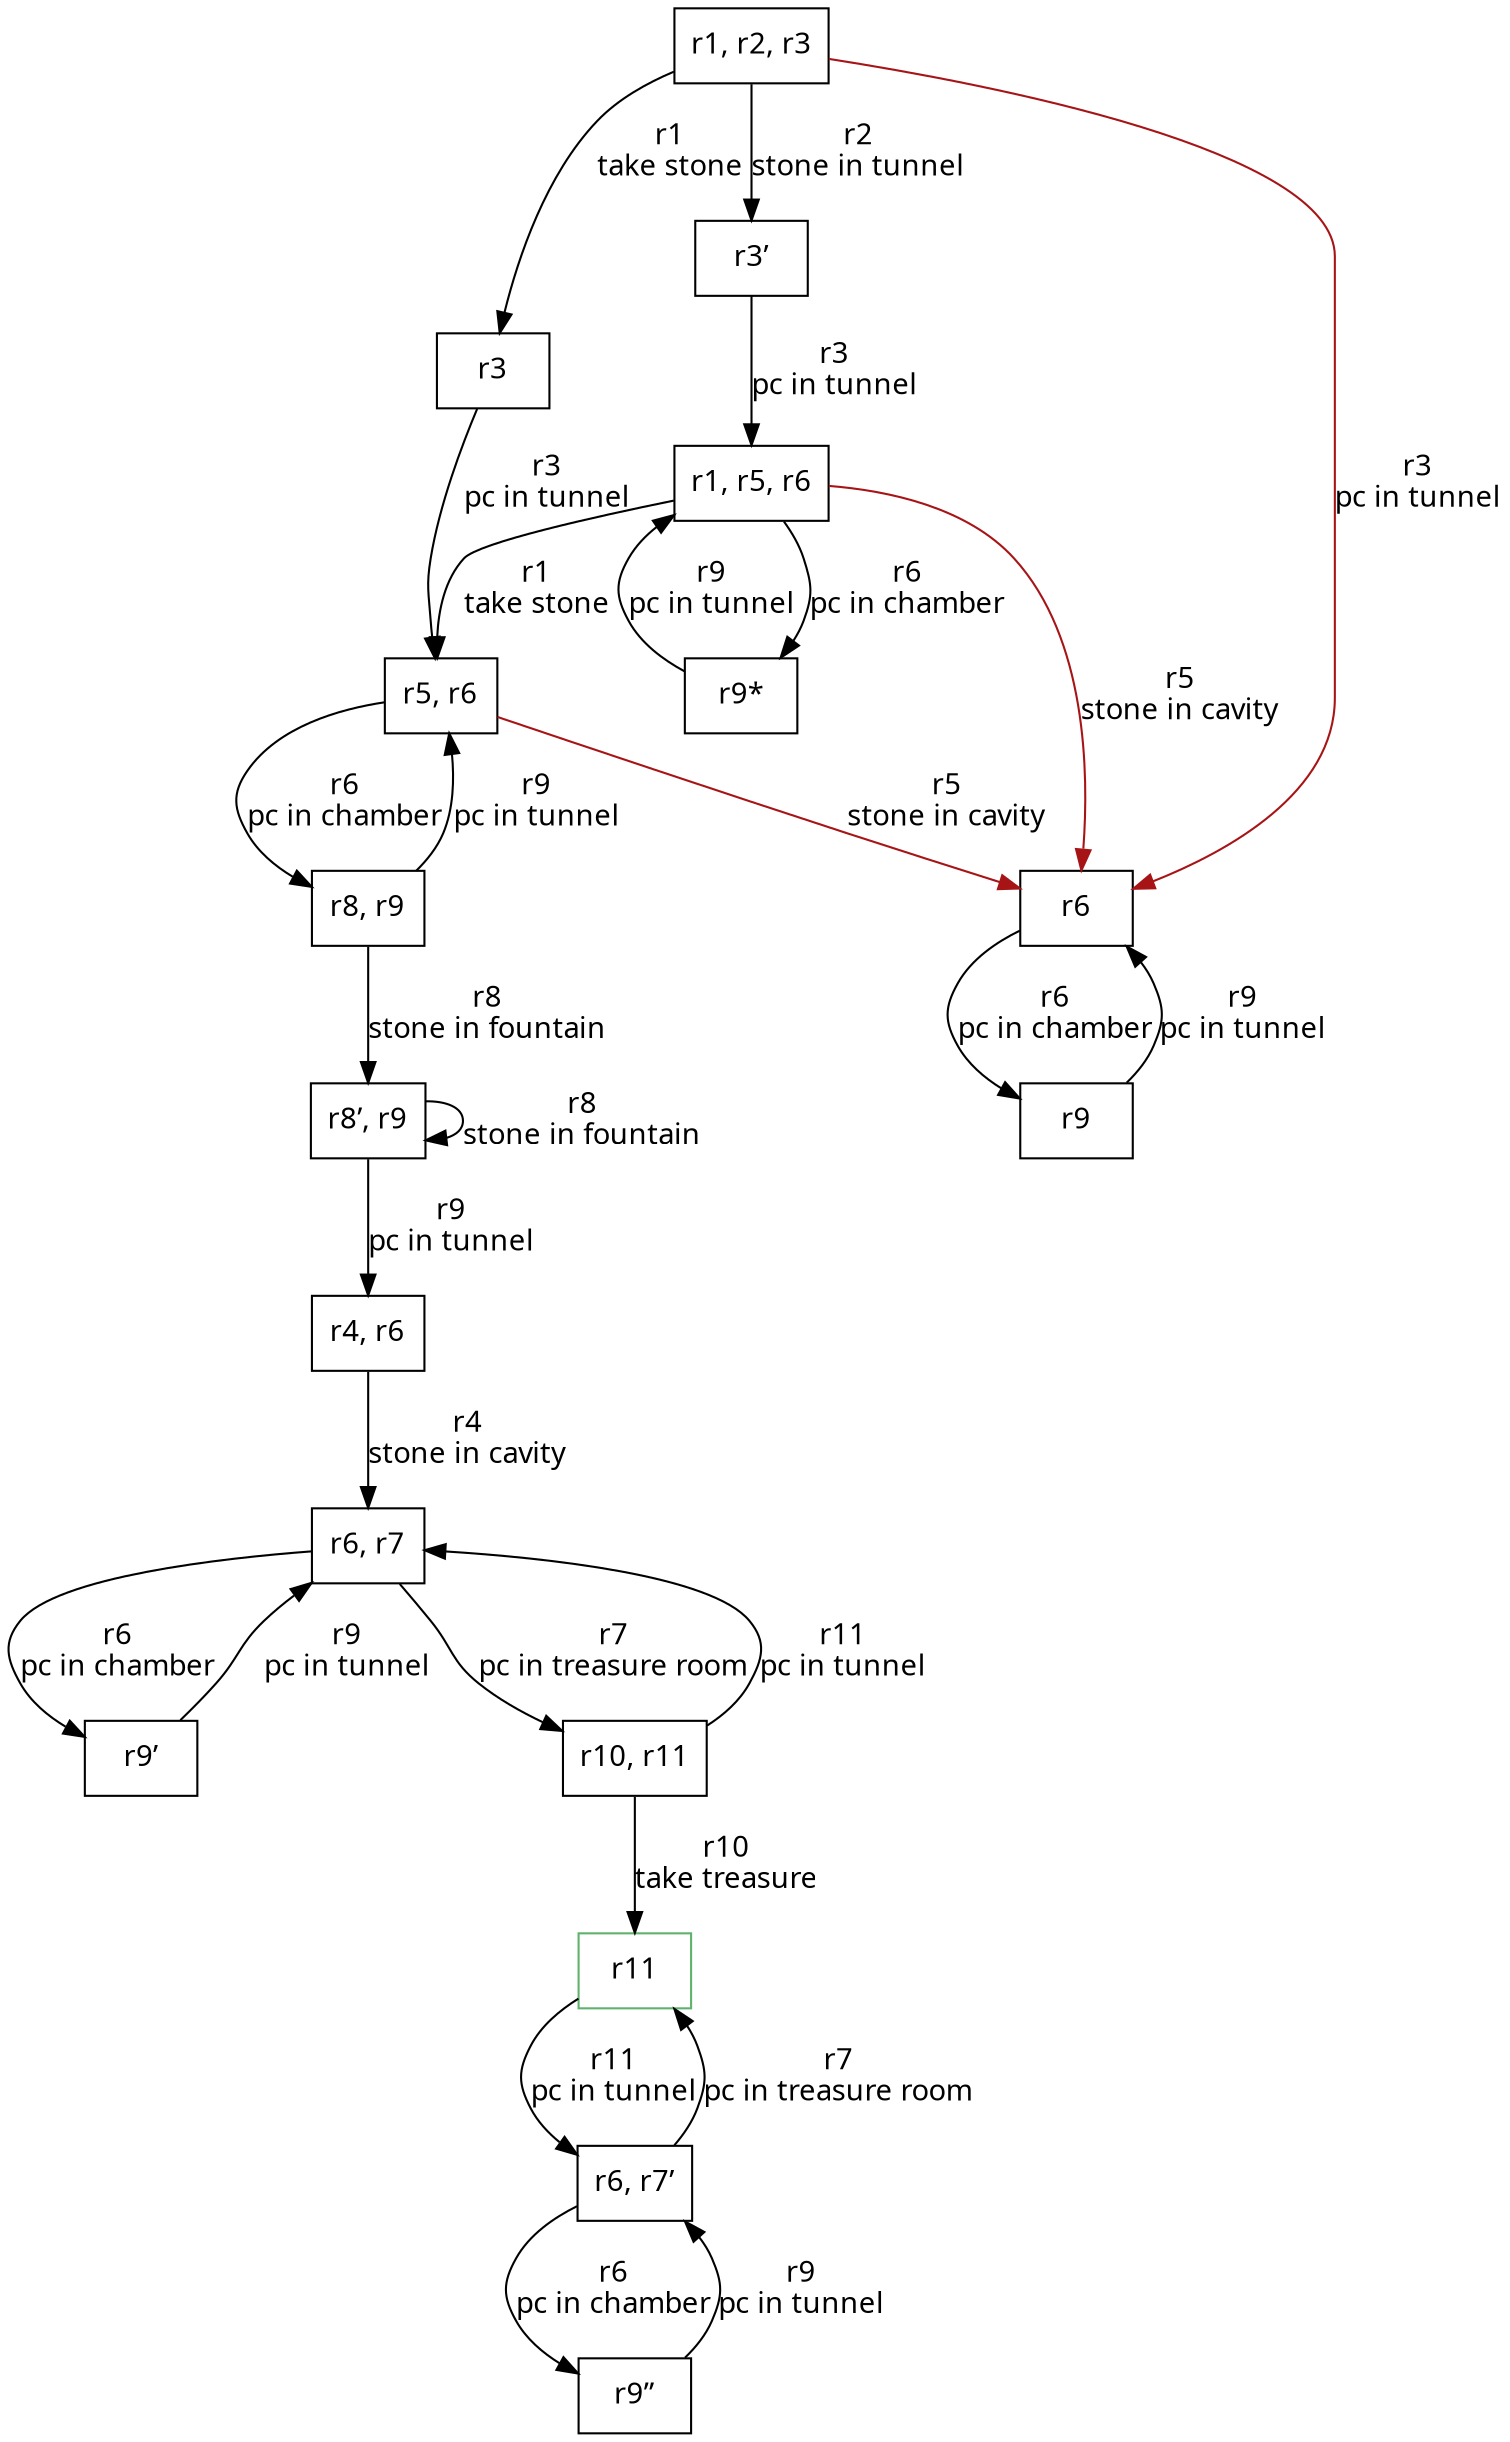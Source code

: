 digraph rules {
  node [shape=box, fontname=Avenir];
  edge [fontname=Avenir];

  r1r2r3 [label="r1, r2, r3"];
  r1r2r3 -> r3 [label="r1\ntake stone"];
  r1r2r3 -> r3b [label="r2\nstone in tunnel"];
  r1r2r3 -> r6 [label="r3\npc in tunnel", color="#a61416"];

  r3 [label="r3"];
  r3 -> r5r6 [label="r3\npc in tunnel"];

  r5r6 [label="r5, r6"];
  r5r6 -> r6 [label="r5\nstone in cavity", color="#a61416"];
  r5r6 -> r8r9 [label="r6\npc in chamber"];

  r6 [label="r6"];
  r6 -> r9 [label="r6\npc in chamber"];

  r9 [label="r9"];
  r9 -> r6 [label="r9\npc in tunnel"];

  r8r9 [label="r8, r9"];
  r8r9 -> r8br9 [label="r8\nstone in fountain"];
  r8r9 -> r5r6 [label="r9\npc in tunnel"];

  r8br9 [label="r8’, r9"];
  r8br9 -> r8br9 [label="r8\nstone in fountain"];
  r8br9 -> r4r6 [label="r9\npc in tunnel"];

  r4r6 [label="r4, r6"];
  r4r6 -> r6r7 [label="r4\nstone in cavity"];

  r6r7 [label="r6, r7"];
  r6r7 -> r9b [label="r6\npc in chamber"];
  r6r7 -> r10r11 [label="r7\npc in treasure room"];

  r9b [label="r9’"];
  r9b -> r6r7 [label="r9\npc in tunnel"];

  r10r11 [label="r10, r11"];
  r10r11 -> r11 [label="r10\ntake treasure"];
  r10r11 -> r6r7 [label="r11\npc in tunnel"];

  r11 [label="r11", color="#5eb26b"];
  r11 -> r6r7b [label="r11\npc in tunnel"];

  r6r7b [label="r6, r7’"];
  r6r7b -> r9c [label="r6\npc in chamber"];
  r6r7b -> r11 [label="r7\npc in treasure room"];

  r9c [label="r9”"];
  r9c -> r6r7b [label="r9\npc in tunnel"];

  r3b [label="r3’"];
  r3b -> r1r5r6 [label="r3\npc in tunnel"];

  r1r5r6 [label="r1, r5, r6"];
  r1r5r6 -> r5r6 [label="r1\ntake stone"];
  r1r5r6 -> r6 [label="r5\nstone in cavity", color="#a61416"];
  r1r5r6 -> r9d [label="r6\npc in chamber"];

  r9d [label="r9*"];
  r9d -> r1r5r6 [label="r9\npc in tunnel"];

}
